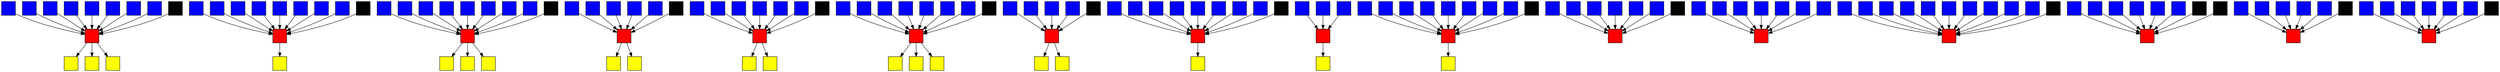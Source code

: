 digraph G {
node[label="",shape=square,style=filled]
"RAXecDWH8g" [fillcolor=yellow,URL="http://purl.org/np/RAXecDWH8gZVp7FZRP1m_Fg6EXH_uoZGhKN9blfN9lrfI"]
"RA9UaQM3wV" [fillcolor=yellow,URL="http://purl.org/np/RA9UaQM3wVa9xRAmL9CWEXyhDbcgvHlPoGTw4pnKaHYL8"]
"RACS5sSm45" [fillcolor=yellow,URL="http://purl.org/np/RACS5sSm45MGbuJrztnPrpdu1AuLiKxDni-6JcKzN5ZtM"]
"RAPVWYH0x-" [fillcolor=yellow,URL="http://purl.org/np/RAPVWYH0x-xyDa9PfBcGUFly3m1FNEO43KG9s0uH-y6yo"]
"RANAxL2OxG" [fillcolor=yellow,URL="http://purl.org/np/RANAxL2OxGmP9VAN6cUi_0KEK0rJb9bPn4l1A5HquXKrI"]
"RAtsHwzNs3" [fillcolor=yellow,URL="http://purl.org/np/RAtsHwzNs36rGrLnoSbGrPD351Qw033Acoe4zmdXhsYlM"]
"RAlKYv_sE8" [fillcolor=yellow,URL="http://purl.org/np/RAlKYv_sE8qwiSqsRdcr7KrkU1bsqlqiFmhDPtPBwpLrM"]
"RAodU4AmRj" [fillcolor=yellow,URL="http://purl.org/np/RAodU4AmRjfzyjwtJK3luO0iyRJJPUBjkijKWdlMHvack"]
"RAFQovt9yQ" [fillcolor=yellow,URL="http://purl.org/np/RAFQovt9yQD7nZ2tdZ9_Uhpb7CsfT3k64pK7dh63xd-50"]
"RAuLZtfsHn" [fillcolor=yellow,URL="http://purl.org/np/RAuLZtfsHn3NGe0Md8lLNvYmBseEtW9v1rVUVfJCpJYUE"]
"RAjD4-Q2kO" [fillcolor=yellow,URL="http://purl.org/np/RAjD4-Q2kO_cIUE52rde2uWbV3RtuCR90geXW90il2YX4"]
"RAY2Gg01ff" [fillcolor=yellow,URL="http://purl.org/np/RAY2Gg01ffDVLprAakuMqpizAjksasRtTal_UsCf94LL8"]
"RAEpHUXRKt" [fillcolor=yellow,URL="http://purl.org/np/RAEpHUXRKtaLE3Z24sgIUdaxwTBsK2bjshyq9yF00145Y"]
"RA6snbuih8" [fillcolor=yellow,URL="http://purl.org/np/RA6snbuih8c4A_1jDlDPtYXKBcO5KE5jdoQUtu3V2xPY4"]
"RAVYczMihU" [fillcolor=yellow,URL="http://purl.org/np/RAVYczMihUbgryLu1x8xhoqR6LQe4fSoWmF3SCQHfR5xE"]
"RAY3LaUoVt" [fillcolor=yellow,URL="http://purl.org/np/RAY3LaUoVtBLj9CN36wyyvTIjSMsACErVtEApnA12zjy0"]
"RAIwMZ0StX" [fillcolor=yellow,URL="http://purl.org/np/RAIwMZ0StXU9DCY1WGoJMwD2NAc30mijCb0FML8TXIB0Y"]
"RAUxfk7XeL" [fillcolor=yellow,URL="http://purl.org/np/RAUxfk7XeLxn-2hiX3xWSlE5LXgkNW0MIFBGe2h3Bb3pM"]
"RAvOAyEg-J" [fillcolor=yellow,URL="http://purl.org/np/RAvOAyEg-J8ynmZNrkCgg5XqGuqRo-dXcGFvgDLxtY6ck"]
"RAwcS7tG-K" [fillcolor=blue,URL="http://purl.org/np/RAwcS7tG-K9nhhDd2eAtKtHt5GwIhYUcA1no9v5scoU8E"]
"RAM0AF2wYX" [fillcolor=blue,URL="http://purl.org/np/RAM0AF2wYX0vr9wXf1svfJRL0_PhceAnWVb6VVTXunA7U"]
"RAQTRlVBNl" [fillcolor=blue,URL="http://purl.org/np/RAQTRlVBNlJZj7PvwVwpt3HBq56n30DbcIWJZeogGEJvs"]
"RAZdY-Wdpm" [fillcolor=blue,URL="http://purl.org/np/RAZdY-WdpmVRAUyjgdEGhFDG2mD-j8xg1I27hNIQGkltw"]
"RA9jFuc0wO" [fillcolor=blue,URL="http://purl.org/np/RA9jFuc0wOvjd8Tis5w09VDMnwWwGQaUoqqDV2665acHI"]
"RAZILddOsb" [fillcolor=blue,URL="http://purl.org/np/RAZILddOsbnRuIyfpgRsEPSBdwJB6VVZexDnSK5OGfWiY"]
"RAS-uQZear" [fillcolor=blue,URL="http://purl.org/np/RAS-uQZear9RltSQHw4wUJN-Rspq0VrnSD616wvEg2Hfg"]
"RAv2_GJH4P" [fillcolor=blue,URL="http://purl.org/np/RAv2_GJH4PbaapFo6skynYinV9FFOEB9kPGw47HxC6IzI"]
"RAs-odsHvz" [fillcolor=blue,URL="http://purl.org/np/RAs-odsHvz6AqhLYAMELeRXsxbMiKb8f8NzMbxPyDba-Q"]
"RAVOvkxhwJ" [fillcolor=blue,URL="http://purl.org/np/RAVOvkxhwJyssN0QGAwwEkDLhJSyftqp9U-pp4aCHWIl8"]
"RA3bgMLuZr" [fillcolor=blue,URL="http://purl.org/np/RA3bgMLuZraOIlR0MkZATsU_eFtfym5V3kPkGqzXrWykg"]
"RAcOHD6Srp" [fillcolor=blue,URL="http://purl.org/np/RAcOHD6Srpn9Fm0pR0OeprCklZYJj4THRcOcHT3Wj0oEE"]
"RA3d1wNhyQ" [fillcolor=blue,URL="http://purl.org/np/RA3d1wNhyQRILFaCc4WVBXd12ne3pJ-a9NHSGDWiScLJk"]
"RAE1u4Tgwx" [fillcolor=blue,URL="http://purl.org/np/RAE1u4Tgwx0z1kDe1Mcsdn6KRLnomKlqRZFRrTaX-HBcM"]
"RAfnoWhgpC" [fillcolor=blue,URL="http://purl.org/np/RAfnoWhgpCJFcgNOTQ0QE0cTGdIUPZmsvJfNNAQl9asxw"]
"RArrv081fT" [fillcolor=blue,URL="http://purl.org/np/RArrv081fT5rlRJhL6a-Ncimgzlp06badGVDj7kMQOZOE"]
"RA7e61cJDt" [fillcolor=blue,URL="http://purl.org/np/RA7e61cJDtKZCRpIrygSht_h8hp7kte2CdM1OtMiQzyBc"]
"RATnFOH121" [fillcolor=blue,URL="http://purl.org/np/RATnFOH121UVN_q4-PYwL98l_XRFhUb0PGb_hiSGnRD3A"]
"RAU_qtmakL" [fillcolor=blue,URL="http://purl.org/np/RAU_qtmakLsaxm2FkyTFgwP2bDHHBGZk9GBDeT0JAfGm8"]
"RAuw7Fo-S5" [fillcolor=blue,URL="http://purl.org/np/RAuw7Fo-S515A2z48B0fxQBxerj6EQCn5qFLKGQgkZpf0"]
"RA-PZUIhvh" [fillcolor=blue,URL="http://purl.org/np/RA-PZUIhvhl__00ef62icnjpY_LPYPOIssulmbR31c4i8"]
"RARduGmw6u" [fillcolor=blue,URL="http://purl.org/np/RARduGmw6u6XKRLA5nJyNp-B1GsIcgJAqW0GW5TkwLiMs"]
"RAi3F4Zuw8" [fillcolor=blue,URL="http://purl.org/np/RAi3F4Zuw82UXdKRaGgjoBWujM1kfHxMVVJFkem1pFHhw"]
"RAkh8i194_" [fillcolor=blue,URL="http://purl.org/np/RAkh8i194_QadxVVIVMWMzfOyXz9D_3gKiUR4mxn-mM8I"]
"RAiVA25Dj5" [fillcolor=blue,URL="http://purl.org/np/RAiVA25Dj5oyJtyGmVIpLd57TeDJcy6kz5Q7P_WbuMOBI"]
"RApSKKPqmR" [fillcolor=blue,URL="http://purl.org/np/RApSKKPqmRuMaLZBWtWN9X-xqWxieDg2VmWq1HySMnD-k"]
"RARu0NIs9z" [fillcolor=blue,URL="http://purl.org/np/RARu0NIs9zVJw6hm-IF2X-FT84wOEvpgLxnfCeBi94s1s"]
"RAlfwCE-sc" [fillcolor=blue,URL="http://purl.org/np/RAlfwCE-scqpM-dRmws8nlsgueZLmaq__NIzVW5Rui71M"]
"RAorOLuZlf" [fillcolor=blue,URL="http://purl.org/np/RAorOLuZlfyIYI0GypT2_X-Z7Ern_E-P5YieLFu-xSB1s"]
"RAYaSkoABa" [fillcolor=blue,URL="http://purl.org/np/RAYaSkoABaiCEOFIF5NuxtfOtgQGv9YEXc1lhy9ZiVgjE"]
"RAcEWBk7k2" [fillcolor=blue,URL="http://purl.org/np/RAcEWBk7k2IuF_3CHY_EMWEkGQxA4iKb8pLxFN-cyWoC4"]
"RAXC23M6Pu" [fillcolor=blue,URL="http://purl.org/np/RAXC23M6PuzqJyPyI1PxD1kMbAO1hZuhcJ4UojR33sDmQ"]
"RAryFiNK2x" [fillcolor=blue,URL="http://purl.org/np/RAryFiNK2xO4qdxH4NEz0CVbj0poeY_Vn5NBwHhrKdIOk"]
"RAIBpY3_Ob" [fillcolor=blue,URL="http://purl.org/np/RAIBpY3_Ob-fGnTo23yCCu86P1KZzPNdqrime6sEHsUPU"]
"RA4ecYBb3W" [fillcolor=blue,URL="http://purl.org/np/RA4ecYBb3WaYOd-9zB3ZsSSYAR9AvoeN6VC9HfIQfrprs"]
"RA_piT7JTF" [fillcolor=blue,URL="http://purl.org/np/RA_piT7JTF1kFBGqZnYKVswtQamhCy8Edj4eiA0Zatvv0"]
"RA0Ak_exio" [fillcolor=blue,URL="http://purl.org/np/RA0Ak_exioAtnRt7pfhc3qUE7CwgEdHMt89Frp7LWxdb4"]
"RAXdkg1ssT" [fillcolor=blue,URL="http://purl.org/np/RAXdkg1ssTlRWvf-JaVLmxWC_REcW2KkRljhu_9PEBxLM"]
"RA0LO7yFU6" [fillcolor=blue,URL="http://purl.org/np/RA0LO7yFU6d4M6FEzjw-r0Gyuu92B8giyMMKDP-qbvE1c"]
"RAio--7IbP" [fillcolor=blue,URL="http://purl.org/np/RAio--7IbPa3_ZSG3GspUsXeWP2ZwMIzy4Kzos0yZ7NIw"]
"RAR3HGoKQM" [fillcolor=blue,URL="http://purl.org/np/RAR3HGoKQM__H3hMyXc-2uHUTHcSoWFmicAu5BynhZRLY"]
"RAmXsR4TSI" [fillcolor=blue,URL="http://purl.org/np/RAmXsR4TSIJBif6OFLvCSe_3fbtgp79AeI_3adbcyiPPM"]
"RAEo0vVJDl" [fillcolor=blue,URL="http://purl.org/np/RAEo0vVJDl36yjtiPu-Ndyqn-sDaY_NUy5Aax1qinamvQ"]
"RAGfzz5T3p" [fillcolor=blue,URL="http://purl.org/np/RAGfzz5T3p5LQP9rTIpfIjBjsOX6BTL1jl5015NRc_oRE"]
"RAXqhZNkCt" [fillcolor=blue,URL="http://purl.org/np/RAXqhZNkCtSHKHmtwk_PobxwQBCQiEkiCz5X8KVvpsZos"]
"RAXViOb_BV" [fillcolor=blue,URL="http://purl.org/np/RAXViOb_BV-sic87FPqPMaDRhCoy7ewM-7rheZyM79Uz0"]
"RA38HSbTw9" [fillcolor=blue,URL="http://purl.org/np/RA38HSbTw9IinK2q_4lp3aDhh-Jw7fASYLE-Vq3NrD--0"]
"RAopcyinEZ" [fillcolor=blue,URL="http://purl.org/np/RAopcyinEZK-YeTDygVClnLSOcEa-ui-PLtoZToQetNa8"]
"RAug-T7pRS" [fillcolor=blue,URL="http://purl.org/np/RAug-T7pRS3r66x8RLCgglvLWTUPEZU6eELmKijHnoMYM"]
"RAQh4gyQCc" [fillcolor=blue,URL="http://purl.org/np/RAQh4gyQCcdD59fUytOc5kOtq7uoEER0ihJBcxKsheZHM"]
"RALWxVELKu" [fillcolor=blue,URL="http://purl.org/np/RALWxVELKuqrkcO9ud2eXr0E2-ot5bl-0NpOIQi1ktrgI"]
"RAm04lBKr6" [fillcolor=blue,URL="http://purl.org/np/RAm04lBKr6LoOoqyfBw89BEyIZBGrdeLYSU-l1mDdh6wM"]
"RAlbgqbDxG" [fillcolor=blue,URL="http://purl.org/np/RAlbgqbDxGI7DcECkLtvCoYCl0oC7JSjIM3Qmo6xsxU-U"]
"RAx9yefsz4" [fillcolor=blue,URL="http://purl.org/np/RAx9yefsz4xInPLYTsVs8cL4e99c9f13resjxhoeS8b3Y"]
"RAS1chwiFR" [fillcolor=blue,URL="http://purl.org/np/RAS1chwiFRQKcwV_D5PeEKo0B1wiqvzfKCwyGRvabebyA"]
"RAgOEyseOA" [fillcolor=blue,URL="http://purl.org/np/RAgOEyseOAaQI6ITOteiHjDMmtRs5xLFEVDFvwkzfTUyE"]
"RA5lHmfiYf" [fillcolor=blue,URL="http://purl.org/np/RA5lHmfiYfk5-_NiI8wT_ck-yOhcauUfzU8JWlXTNWvm0"]
"RA9B6Vj6uE" [fillcolor=blue,URL="http://purl.org/np/RA9B6Vj6uE6O9Uwjv5SLtxoA6CBCZONJgJ2LJUFhVHbDs"]
"RAPEhX9hEJ" [fillcolor=blue,URL="http://purl.org/np/RAPEhX9hEJCSMWUbeVGWxi2KP-WmzHXQWbSYsc_5s7rGU"]
"RAnF0KQ5CG" [fillcolor=blue,URL="http://purl.org/np/RAnF0KQ5CGBjL-pWk37fg2DXMkgZuzgDNvXnD7wPaTZjY"]
"RAtxvhGFng" [fillcolor=blue,URL="http://purl.org/np/RAtxvhGFng6jC64kXFZ8mmMDc1fsa5WPmRpL0fNoEGwbc"]
"RAw0HUK3Jg" [fillcolor=blue,URL="http://purl.org/np/RAw0HUK3Jg2wJNuyYBcyq2bDnWXkvpQjgcM6OvyUqPPgQ"]
"RA9liKqSCn" [fillcolor=blue,URL="http://purl.org/np/RA9liKqSCnL2E1qLfjr0tgw3LYQVjEhns5Noxpmb23nv0"]
"RA6gx8VCH_" [fillcolor=blue,URL="http://purl.org/np/RA6gx8VCH_HFRNWV3Vuf1gxmjoECFUqYVgJ3aVapFfHls"]
"RAOQfDNyP0" [fillcolor=blue,URL="http://purl.org/np/RAOQfDNyP0cEiYppEG27gQuAaJpI55sOTmdfCP7JWctfc"]
"RAIolZf0Ko" [fillcolor=blue,URL="http://purl.org/np/RAIolZf0Ko5Klrr5FWt0Wqr_GrNa2PxyxLhlz8y4eGIUk"]
"RAaFeW4Bj3" [fillcolor=blue,URL="http://purl.org/np/RAaFeW4Bj3Y7DpKTdi8d3XZVF-8rZJS2v7St62NEdOumg"]
"RAy-yPfCs1" [fillcolor=blue,URL="http://purl.org/np/RAy-yPfCs1qyCgcXIuItdCQ2w5TJMmOSifQ-Tog8yt1N0"]
"RAOaHjJf_7" [fillcolor=blue,URL="http://purl.org/np/RAOaHjJf_7NLnsZCok_mm5vARZ8Jn223owehNSoKjG7Oo"]
"RA157Nzn31" [fillcolor=blue,URL="http://purl.org/np/RA157Nzn31vVtHtrMQgOXML5iyDjjlp3kkp9yVIKU8buw"]
"RAGIam9RdG" [fillcolor=blue,URL="http://purl.org/np/RAGIam9RdG-5otB3CCwDNg1h8pMjUS1Qy4cOLXRlnffjo"]
"RAmxClZM36" [fillcolor=blue,URL="http://purl.org/np/RAmxClZM36_nbsLO4Kw8dyroPBv20DQH3lCNAOnqJXBZ8"]
"RAhoOM0_Pn" [fillcolor=blue,URL="http://purl.org/np/RAhoOM0_PnZ-O30J6Gz7rTy3b6jIRlAq_kKOD8wLYVcO4"]
"RAhyiHbc_7" [fillcolor=blue,URL="http://purl.org/np/RAhyiHbc_7uGqAhD-DE4YPyX9uJ1Yg5Er9bTr0RhZ0vSs"]
"RA-miPrNdy" [fillcolor=blue,URL="http://purl.org/np/RA-miPrNdymKxeAk5hyVFlTQ35vPEJTF4YvmYAcQ8ufOA"]
"RA4zu3y98z" [fillcolor=blue,URL="http://purl.org/np/RA4zu3y98zRapBDzYOuBf--RkJCAgnQA393Pb_IHawWBI"]
"RAa0IEe29L" [fillcolor=blue,URL="http://purl.org/np/RAa0IEe29Lp_w4oGM-JZgP5AAgF1xcLx-aWkvwi5Sg9XM"]
"RAEXBWB39Z" [fillcolor=blue,URL="http://purl.org/np/RAEXBWB39ZKCaNTalc0K6hrU1UdWQpRu7Rl8RDO4fBydo"]
"RAnghJFLSo" [fillcolor=blue,URL="http://purl.org/np/RAnghJFLSoLxO6AHk6tCbIa8wEus26nqgqO91BuMehvow"]
"RA9RcAQhZ9" [fillcolor=blue,URL="http://purl.org/np/RA9RcAQhZ9tZvErcz-xEsptVcUx84CnXC1hvEUsp2N2vs"]
"RAkEKGauZL" [fillcolor=blue,URL="http://purl.org/np/RAkEKGauZLl4Vs9giLT5aqCJlAIzpD8Iu9MD8kMMgs70s"]
"RAkE7yrMj7" [fillcolor=blue,URL="http://purl.org/np/RAkE7yrMj7qDvlTFP4aLOZCqtTInXGsm93kZaO7fkEixs"]
"RAnb5-OisR" [fillcolor=blue,URL="http://purl.org/np/RAnb5-OisRldUSR06piqwRDOZ7YKroF_RdecKroUtO2lg"]
"RAFMU1Z7kx" [fillcolor=blue,URL="http://purl.org/np/RAFMU1Z7kxuFhoaqJG7I_W1NnplPYKB7Cm1eEhFeCtvM8"]
"RA9KmNH-j6" [fillcolor=blue,URL="http://purl.org/np/RA9KmNH-j6YINX5zo0Q-ykj8SfyW0c7HA-IK5qHxuf2gk"]
"RAulb_vr2Z" [fillcolor=blue,URL="http://purl.org/np/RAulb_vr2ZUKLUBUhsx8RWC75c4UViIcLXaMMbn7z4JuE"]
"RAz-E7YOwL" [fillcolor=blue,URL="http://purl.org/np/RAz-E7YOwL-RCifo12zsEs0J50LlXkWwgcLpx3CTh3hGM"]
"RAZQ8pshLD" [fillcolor=blue,URL="http://purl.org/np/RAZQ8pshLDm1v2imvtF2apl9rAP0MjeCpD0kZ6ky6mV24"]
"RAOBLvwlzr" [fillcolor=blue,URL="http://purl.org/np/RAOBLvwlzrROjza_vzDuMiG8Ea1qc0JISyoNFt8OJDk3M"]
"RAFiUTEjer" [fillcolor=blue,URL="http://purl.org/np/RAFiUTEjerOTBy0fscTQrTDDKoqaGBL3NXPxterEVMfs4"]
"RApW7pD3e_" [fillcolor=blue,URL="http://purl.org/np/RApW7pD3e_EaM9sbgRRd9YXbtwghe-d-eGJkzdpyPCyHo"]
"RA5Y6zgm_H" [fillcolor=blue,URL="http://purl.org/np/RA5Y6zgm_H4vBAFLKkwsLkRdxwE90YkSQ5Pq_YQXA7ERE"]
"RAUIRPBS5x" [fillcolor=blue,URL="http://purl.org/np/RAUIRPBS5xg8wc9LR6s4kiuTf5kSkyYlaHqIAO6LCqHMY"]
"RACefo-6H6" [fillcolor=blue,URL="http://purl.org/np/RACefo-6H6Mu2grt1xMgw-_23yzqCmZXhE4cycALDXrHg"]
"RAkjk3apcZ" [fillcolor=blue,URL="http://purl.org/np/RAkjk3apcZT3cBU-snbQ2ciW9BpOX_Y25ONOAOjxjOUPU"]
"RAvKVAhQ4K" [fillcolor=blue,URL="http://purl.org/np/RAvKVAhQ4K1XOV7VuVj7sOHu9DWTrzowXRH4qffzf5my8"]
"RAx9CGRhae" [fillcolor=blue,URL="http://purl.org/np/RAx9CGRhaeTQFExlb1xrUlk1tVSQv1uj58vesTalQOkLE"]
"RARw63N4Sh" [fillcolor=blue,URL="http://purl.org/np/RARw63N4ShSDNoVWjzrGlBDQL145KY5lku9ANh24rRE74"]
"RASUNuFag1" [fillcolor=blue,URL="http://purl.org/np/RASUNuFag1tEc7eMPQZovFiQZtA29DIFplZ982LQdg838"]
"RA0AMmdDvY" [fillcolor=blue,URL="http://purl.org/np/RA0AMmdDvY5MpFV1JIroq2akgWPYgSfyKLxpjoHn1Oaro"]
"RAl1q8Wcan" [fillcolor=blue,URL="http://purl.org/np/RAl1q8Wcan6qcYeek9WHXv736vuPJr3x-M9ZoeZNy6_x8"]
"RALbwlXSd3" [fillcolor=blue,URL="http://purl.org/np/RALbwlXSd3y1WviWuEdITD87lSbTIY5r52sf1M5xz46YQ"]
"RA7k6cVTww" [fillcolor=blue,URL="http://purl.org/np/RA7k6cVTww-PUNrhFom4tp379xF9R4bB7O68igHo-4E1E"]
"RAqj2d3QxM" [fillcolor=blue,URL="http://purl.org/np/RAqj2d3QxMBAvsKYuXlcHCLYq7DZ34GiSbUd5biYUItmk"]
"RAeSpvWpda" [fillcolor=blue,URL="http://purl.org/np/RAeSpvWpdaPJZj1L51mBnAq_AqWXmh5fKlEyOSdex64m0"]
"RAwcS7tG-K" -> "RAWCmrfeUU"
"RAM0AF2wYX" -> "RAPLWOEA5t"
"RAQTRlVBNl" -> "RASZZ5T1Ca"
"RAZdY-Wdpm" -> "RAGo62Hb_B"
"RA9jFuc0wO" -> "RATc9O9tCd"
"RAZILddOsb" -> "RAPLWOEA5t"
"RAS-uQZear" -> "RAjk3YoNyd"
"RAv2_GJH4P" -> "RAWcrMY8mn"
"RAs-odsHvz" -> "RAmfrSLt-W"
"RAVOvkxhwJ" -> "RAYJe1ruxz"
"RA3bgMLuZr" -> "RASZZ5T1Ca"
"RAcOHD6Srp" -> "RASZZ5T1Ca"
"RA3d1wNhyQ" -> "RA2JlYTWhC"
"RAE1u4Tgwx" -> "RAxxJWyH8O"
"RAfnoWhgpC" -> "RASZZ5T1Ca"
"RArrv081fT" -> "RAYJe1ruxz"
"RA7e61cJDt" -> "RAWcrMY8mn"
"RATnFOH121" -> "RAjk3YoNyd"
"RAU_qtmakL" -> "RAjk3YoNyd"
"RAuw7Fo-S5" -> "RAjk3YoNyd"
"RA-PZUIhvh" -> "RAsdV8EQ1q"
"RARduGmw6u" -> "RA2JlYTWhC"
"RAi3F4Zuw8" -> "RAGo62Hb_B"
"RAkh8i194_" -> "RAGo62Hb_B"
"RAiVA25Dj5" -> "RASZZ5T1Ca"
"RApSKKPqmR" -> "RAWCmrfeUU"
"RARu0NIs9z" -> "RAYJe1ruxz"
"RAlfwCE-sc" -> "RAmfrSLt-W"
"RAorOLuZlf" -> "RAxxJWyH8O"
"RAYaSkoABa" -> "RAGgV-nRMW"
"RAcEWBk7k2" -> "RAGgV-nRMW"
"RAXC23M6Pu" -> "RAGgV-nRMW"
"RAryFiNK2x" -> "RAIWvdnjqm"
"RAIBpY3_Ob" -> "RA2JlYTWhC"
"RA4ecYBb3W" -> "RAsdV8EQ1q"
"RA_piT7JTF" -> "RAWCmrfeUU"
"RA0Ak_exio" -> "RAmfrSLt-W"
"RAXdkg1ssT" -> "RATc9O9tCd"
"RA0LO7yFU6" -> "RAGo62Hb_B"
"RAio--7IbP" -> "RAGo62Hb_B"
"RAR3HGoKQM" -> "RAPLWOEA5t"
"RAmXsR4TSI" -> "RAjk3YoNyd"
"RAEo0vVJDl" -> "RAsdV8EQ1q"
"RAGfzz5T3p" -> "RAxxJWyH8O"
"RAXqhZNkCt" -> "RAGgV-nRMW"
"RAXViOb_BV" -> "RAGgV-nRMW"
"RA38HSbTw9" -> "RA2JlYTWhC"
"RAopcyinEZ" -> "RA2JlYTWhC"
"RAug-T7pRS" -> "RAsdV8EQ1q"
"RAQh4gyQCc" -> "RAsdV8EQ1q"
"RALWxVELKu" -> "RAWCmrfeUU"
"RAm04lBKr6" -> "RAWCmrfeUU"
"RAlbgqbDxG" -> "RAmfrSLt-W"
"RAx9yefsz4" -> "RAIWvdnjqm"
"RAS1chwiFR" -> "RAIWvdnjqm"
"RAgOEyseOA" -> "RAIWvdnjqm"
"RA5lHmfiYf" -> "RAc5YYnYev"
"RA9B6Vj6uE" -> "RA2JlYTWhC"
"RAPEhX9hEJ" -> "RAsdV8EQ1q"
"RAnF0KQ5CG" -> "RAWCmrfeUU"
"RAtxvhGFng" -> "RATc9O9tCd"
"RAw0HUK3Jg" -> "RATc9O9tCd"
"RA9liKqSCn" -> "RAGo62Hb_B"
"RA6gx8VCH_" -> "RAPLWOEA5t"
"RAOQfDNyP0" -> "RASZZ5T1Ca"
"RAIolZf0Ko" -> "RAWcrMY8mn"
"RAaFeW4Bj3" -> "RAsdV8EQ1q"
"RAy-yPfCs1" -> "RAxxJWyH8O"
"RAOaHjJf_7" -> "RAPLWOEA5t"
"RA157Nzn31" -> "RAGgV-nRMW"
"RAGIam9RdG" -> "RA2JlYTWhC"
"RAmxClZM36" -> "RAsdV8EQ1q"
"RAhoOM0_Pn" -> "RAsdV8EQ1q"
"RAhyiHbc_7" -> "RAsdV8EQ1q"
"RA-miPrNdy" -> "RAmfrSLt-W"
"RA4zu3y98z" -> "RAmfrSLt-W"
"RAa0IEe29L" -> "RAjk3YoNyd"
"RAEXBWB39Z" -> "RAjk3YoNyd"
"RAnghJFLSo" -> "RAWcrMY8mn"
"RA9RcAQhZ9" -> "RAIWvdnjqm"
"RAkEKGauZL" -> "RAPLWOEA5t"
"RAkE7yrMj7" -> "RAYJe1ruxz"
"RAnb5-OisR" -> "RAYJe1ruxz"
"RAFMU1Z7kx" -> "RASZZ5T1Ca"
"RA9KmNH-j6" -> "RAGo62Hb_B"
"RAulb_vr2Z" -> "RATc9O9tCd"
"RAz-E7YOwL" -> "RA5rRFy9eD"
"RAZQ8pshLD" -> "RA5rRFy9eD"
"RAOBLvwlzr" -> "RA5rRFy9eD"
"RAFiUTEjer" -> "RA5rRFy9eD"
"RApW7pD3e_" -> "RAc5YYnYev"
"RA5Y6zgm_H" -> "RAc5YYnYev"
"RAUIRPBS5x" -> "RAjk3YoNyd"
"RACefo-6H6" -> "RAxxJWyH8O"
"RAkjk3apcZ" -> "RAGo62Hb_B"
"RAvKVAhQ4K" -> "RAxxJWyH8O"
"RAx9CGRhae" -> "RATc9O9tCd"
"RARw63N4Sh" -> "RASZZ5T1Ca"
"RASUNuFag1" -> "RATc9O9tCd"
"RA0AMmdDvY" -> "RAxxJWyH8O"
"RAl1q8Wcan" -> "RATc9O9tCd"
"RALbwlXSd3" -> "RAxxJWyH8O"
"RA7k6cVTww" -> "RA5rRFy9eD"
"RAqj2d3QxM" -> "RAWCmrfeUU"
"RAeSpvWpda" -> "RA5rRFy9eD"
"RATc9O9tCd" [fillcolor=red,URL="http://purl.org/np/RATc9O9tCdQPlrsJeGNsTNO0PbENIzdKa6XAOex7dXfrY"]
"RAmfrSLt-W" [fillcolor=red,URL="http://purl.org/np/RAmfrSLt-WVQVNTrJi6IlNk3ZiQyYBds0NYGJpUEsPjfI"]
"RAGo62Hb_B" [fillcolor=red,URL="http://purl.org/np/RAGo62Hb_Bx1klF4pn1q1Ty40860e3A7Sz4hr2vojZ2wA"]
"RAWcrMY8mn" [fillcolor=red,URL="http://purl.org/np/RAWcrMY8mnsI26BfokKid75MO1c2uVenyW9tmxj0VhbnY"]
"RAGgV-nRMW" [fillcolor=red,URL="http://purl.org/np/RAGgV-nRMWhmgtxx5n3yE29NaopuuDVDKAuZC8IzCATag"]
"RAsdV8EQ1q" [fillcolor=red,URL="http://purl.org/np/RAsdV8EQ1qn_lXOrgoG7mPaF1JXdFLzt2iYy4eMhMMuM4"]
"RAIWvdnjqm" [fillcolor=red,URL="http://purl.org/np/RAIWvdnjqmOl2VP_eR2oFBxk97A_dw__FeusMzuRE9SIY"]
"RAc5YYnYev" [fillcolor=red,URL="http://purl.org/np/RAc5YYnYevWeUd1igtqMi_eKGVhxVj7IBZ9mTY8-aCNlI"]
"RAPLWOEA5t" [fillcolor=red,URL="http://purl.org/np/RAPLWOEA5t6_Kx6vVHtibWm92pg1XTN6FIZdWuaTyoy9g"]
"RASZZ5T1Ca" [fillcolor=red,URL="http://purl.org/np/RASZZ5T1Ca5gpCMPubKoypR_0WcSUkHiMaADu9o1BS1Xs"]
"RAxxJWyH8O" [fillcolor=red,URL="http://purl.org/np/RAxxJWyH8OdTJLs-ZY1q5jVq1OWFNOoLFvwEcUFyR8EEo"]
"RAjk3YoNyd" [fillcolor=red,URL="http://purl.org/np/RAjk3YoNydLhbuD4BV9FD21ecELazvZibHHM7IXtJd-4A"]
"RA2JlYTWhC" [fillcolor=red,URL="http://purl.org/np/RA2JlYTWhC4PuhqFITergBXYM0CdZ_H-uTJ751rOIntlU"]
"RAYJe1ruxz" [fillcolor=red,URL="http://purl.org/np/RAYJe1ruxzvy8idQGuxziYN4ri8OFeKZxzK-QdJPvDug0"]
"RAWCmrfeUU" [fillcolor=red,URL="http://purl.org/np/RAWCmrfeUUoh1tOl_7qFYoWgrYeonmX4FzAFboCSEoL-s"]
"RA5rRFy9eD" [fillcolor=red,URL="http://purl.org/np/RA5rRFy9eDTZSTyVeuTrAO7aCg_JPcq1cVmWWjc-kjFOM"]
"RASZZ5T1Ca" -> "RAXecDWH8g"
"RASZZ5T1Ca" -> "RA9UaQM3wV"
"RASZZ5T1Ca" -> "RACS5sSm45"
"RAGo62Hb_B" -> "RAPVWYH0x-"
"RAxxJWyH8O" -> "RANAxL2OxG"
"RAxxJWyH8O" -> "RAtsHwzNs3"
"RAYJe1ruxz" -> "RAlKYv_sE8"
"RAPLWOEA5t" -> "RAodU4AmRj"
"RAPLWOEA5t" -> "RAFQovt9yQ"
"RAWCmrfeUU" -> "RAuLZtfsHn"
"RAWCmrfeUU" -> "RAjD4-Q2kO"
"RAWcrMY8mn" -> "RAY2Gg01ff"
"RAWcrMY8mn" -> "RAEpHUXRKt"
"RAjk3YoNyd" -> "RA6snbuih8"
"RAc5YYnYev" -> "RAVYczMihU"
"RAxxJWyH8O" -> "RAY3LaUoVt"
"RAYJe1ruxz" -> "RAIwMZ0StX"
"RATc9O9tCd" -> "RAUxfk7XeL"
"RAWCmrfeUU" -> "RAvOAyEg-J"
"RAbWbJ" [fillcolor=black,URL="http://purl.org/np/RAbWbJCYlLhlYBDn9PVxdJP_WUbbi058aRcK-3sOJsRwY"]
"RAeRSy" [fillcolor=black,URL="http://purl.org/np/RAeRSya2qIYymsBxiqOZP_oaQpHXUVXiydKvPCFM-7DDQ"]
"RABzhu" [fillcolor=black,URL="http://purl.org/np/RABzhulhaPhOzo9MxWxl230N72-azdlpMNwu_HtDqsuUc"]
"RAmG2b" [fillcolor=black,URL="http://purl.org/np/RAmG2bXxwkIzARk4Mda-lqZU0RVnkpX7hUHBIPcdLHQUU"]
"RAyg4U" [fillcolor=black,URL="http://purl.org/np/RAyg4UgIVovBGia-hk4qEuRzOq14fcOlYAclC6YGQaVYU"]
"RAgoIx" [fillcolor=black,URL="http://purl.org/np/RAgoIxfXPqNDY8vnK2EmBQDAFwuFIDJtfaMplTvPMq3pg"]
"RA22JA" [fillcolor=black,URL="http://purl.org/np/RA22JAQihYeiJkNIjvwnxLPmjuG74yPcRXpPyVX8DV6fA"]
"RAMgTh" [fillcolor=black,URL="http://purl.org/np/RAMgThXW6xx8QiPmW9VhVuxWCN2ZWe-pmxDcFfdx_A7z0"]
"RAXkuX" [fillcolor=black,URL="http://purl.org/np/RAXkuXJ4IK10Ai9F39_tOFDy6ewi7znau6OQhUEXP4nPc"]
"RAIJyz" [fillcolor=black,URL="http://purl.org/np/RAIJyzbDdxh5YPnx90IC6bc4IXhn7Y6gZOtzm-R0gV-tY"]
"RASPvP" [fillcolor=black,URL="http://purl.org/np/RASPvPrnUq6SOsOkrgOsUvRbsfmC7dHd73FgUA6oRmlGg"]
"RAoo8E" [fillcolor=black,URL="http://purl.org/np/RAoo8EvTgfkxJw5SgZXbJvRl5nQG7ygeGaHp8Zud1U4Zw"]
"RAxBBJ" [fillcolor=black,URL="http://purl.org/np/RAxBBJ2WkonyQNlXfdCAOaCi64J_xqgVGeaLjVQow9M88"]
"RA1FoH" [fillcolor=black,URL="http://purl.org/np/RA1FoHM9lwJ1XAV1eB871XcMAKfod73G_i4YtgoLpJVH0"]
"RAn15v" [fillcolor=black,URL="http://purl.org/np/RAn15vsPJEVdJvjNKtBPo_oadtjeP9oc3Si-69FiJ4poQ"]
"RAbWbJ" -> "RAYJe1ruxz"
"RAeRSy" -> "RAGo62Hb_B"
"RABzhu" -> "RAjk3YoNyd"
"RAmG2b" -> "RA5rRFy9eD"
"RAyg4U" -> "RAsdV8EQ1q"
"RAgoIx" -> "RATc9O9tCd"
"RA22JA" -> "RAPLWOEA5t"
"RAMgTh" -> "RAWcrMY8mn"
"RAXkuX" -> "RAIWvdnjqm"
"RAIJyz" -> "RAGgV-nRMW"
"RASPvP" -> "RAGgV-nRMW"
"RAoo8E" -> "RASZZ5T1Ca"
"RAxBBJ" -> "RAxxJWyH8O"
"RA1FoH" -> "RAmfrSLt-W"
"RAn15v" -> "RAWCmrfeUU"
}
